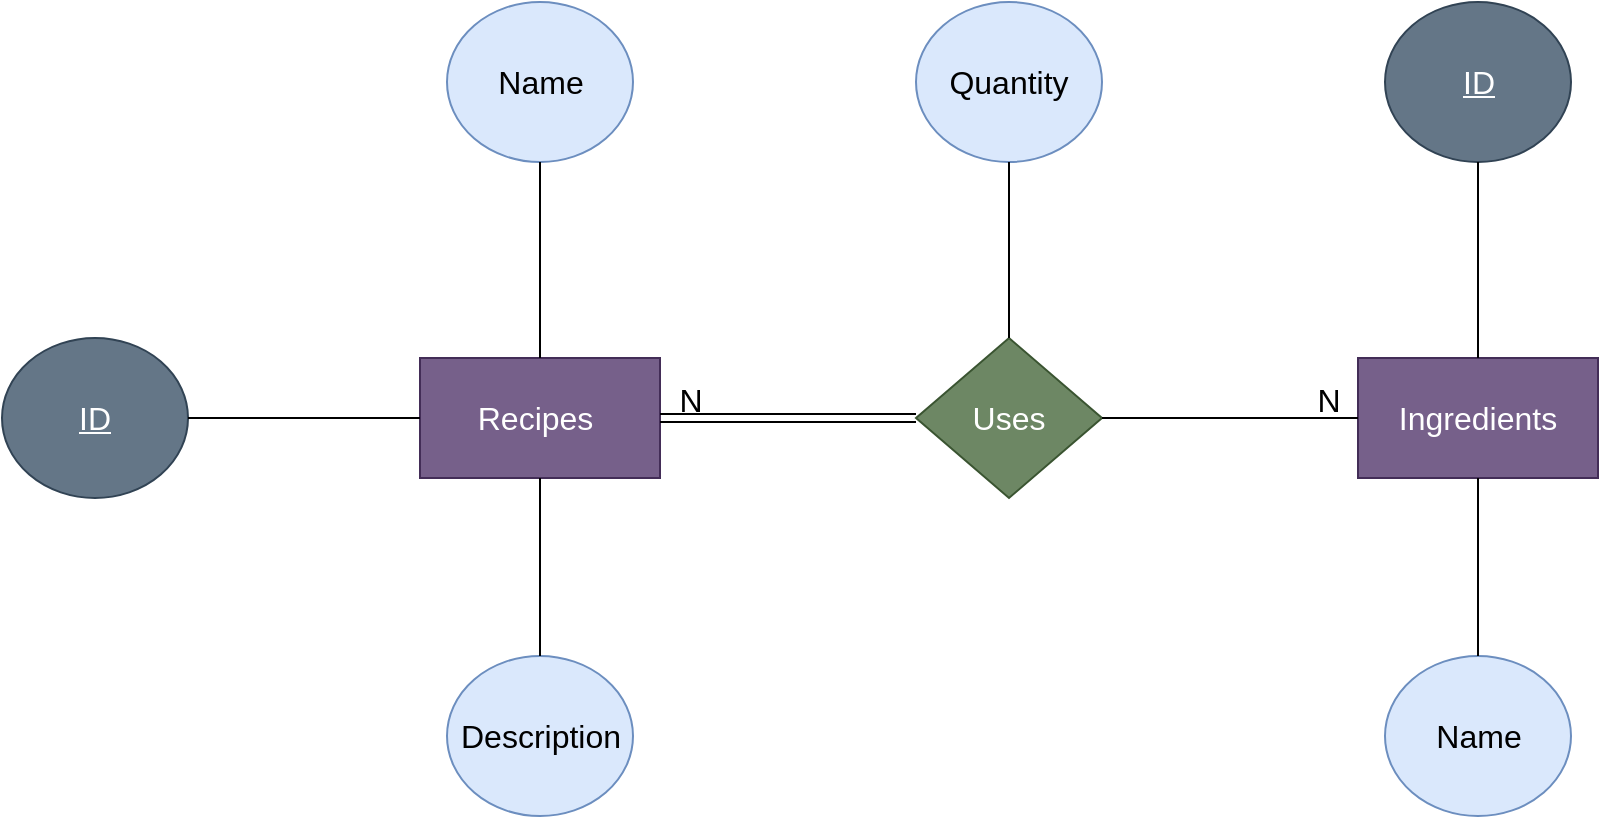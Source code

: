 <mxfile version="20.8.20" type="github">
  <diagram name="Page-1" id="kYTBX8MaGKBeX7traZqT">
    <mxGraphModel dx="954" dy="1014" grid="0" gridSize="10" guides="1" tooltips="1" connect="1" arrows="1" fold="1" page="0" pageScale="1" pageWidth="850" pageHeight="1100" math="0" shadow="0">
      <root>
        <mxCell id="0" />
        <mxCell id="1" parent="0" />
        <mxCell id="n_HK-TRqVyjULkaLpJLo-1" value="Recipes&amp;nbsp;" style="rounded=0;whiteSpace=wrap;html=1;fontSize=16;fillColor=#76608a;fontColor=#ffffff;strokeColor=#432D57;" vertex="1" parent="1">
          <mxGeometry x="423" y="170" width="120" height="60" as="geometry" />
        </mxCell>
        <mxCell id="n_HK-TRqVyjULkaLpJLo-2" value="Name" style="ellipse;whiteSpace=wrap;html=1;fontSize=16;rounded=0;fillColor=#dae8fc;strokeColor=#6c8ebf;" vertex="1" parent="1">
          <mxGeometry x="436.5" y="-8" width="93" height="80" as="geometry" />
        </mxCell>
        <mxCell id="n_HK-TRqVyjULkaLpJLo-8" value="Uses" style="rhombus;whiteSpace=wrap;html=1;fontSize=16;fillColor=#6d8764;strokeColor=#3A5431;fontColor=#ffffff;" vertex="1" parent="1">
          <mxGeometry x="671" y="160" width="93" height="80" as="geometry" />
        </mxCell>
        <mxCell id="n_HK-TRqVyjULkaLpJLo-9" value="Ingredients" style="rounded=0;whiteSpace=wrap;html=1;fontSize=16;fillColor=#76608a;fontColor=#ffffff;strokeColor=#432D57;" vertex="1" parent="1">
          <mxGeometry x="892" y="170" width="120" height="60" as="geometry" />
        </mxCell>
        <mxCell id="n_HK-TRqVyjULkaLpJLo-11" value="Name" style="ellipse;whiteSpace=wrap;html=1;fontSize=16;rounded=0;fillColor=#dae8fc;strokeColor=#6c8ebf;" vertex="1" parent="1">
          <mxGeometry x="905.5" y="319" width="93" height="80" as="geometry" />
        </mxCell>
        <mxCell id="n_HK-TRqVyjULkaLpJLo-12" value="Quantity" style="ellipse;whiteSpace=wrap;html=1;fontSize=16;rounded=0;fillColor=#dae8fc;strokeColor=#6c8ebf;" vertex="1" parent="1">
          <mxGeometry x="671" y="-8" width="93" height="80" as="geometry" />
        </mxCell>
        <mxCell id="n_HK-TRqVyjULkaLpJLo-13" value="&lt;u&gt;ID&lt;/u&gt;" style="ellipse;whiteSpace=wrap;html=1;fontSize=16;rounded=0;fillColor=#647687;fontColor=#ffffff;strokeColor=#314354;" vertex="1" parent="1">
          <mxGeometry x="905.5" y="-8" width="93" height="80" as="geometry" />
        </mxCell>
        <mxCell id="n_HK-TRqVyjULkaLpJLo-14" value="&lt;u&gt;ID&lt;/u&gt;" style="ellipse;whiteSpace=wrap;html=1;fontSize=16;rounded=0;fillColor=#647687;fontColor=#ffffff;strokeColor=#314354;" vertex="1" parent="1">
          <mxGeometry x="214" y="160" width="93" height="80" as="geometry" />
        </mxCell>
        <mxCell id="n_HK-TRqVyjULkaLpJLo-15" value="Description" style="ellipse;whiteSpace=wrap;html=1;fontSize=16;rounded=0;fillColor=#dae8fc;strokeColor=#6c8ebf;" vertex="1" parent="1">
          <mxGeometry x="436.5" y="319" width="93" height="80" as="geometry" />
        </mxCell>
        <mxCell id="n_HK-TRqVyjULkaLpJLo-16" value="" style="endArrow=none;html=1;rounded=0;fontSize=12;startSize=8;endSize=8;curved=1;exitX=1;exitY=0.5;exitDx=0;exitDy=0;entryX=0;entryY=0.5;entryDx=0;entryDy=0;" edge="1" parent="1" source="n_HK-TRqVyjULkaLpJLo-14" target="n_HK-TRqVyjULkaLpJLo-1">
          <mxGeometry width="50" height="50" relative="1" as="geometry">
            <mxPoint x="496" y="257" as="sourcePoint" />
            <mxPoint x="387" y="248" as="targetPoint" />
          </mxGeometry>
        </mxCell>
        <mxCell id="n_HK-TRqVyjULkaLpJLo-17" value="" style="endArrow=none;html=1;rounded=0;fontSize=12;startSize=8;endSize=8;curved=1;exitX=0.5;exitY=0;exitDx=0;exitDy=0;entryX=0.5;entryY=1;entryDx=0;entryDy=0;" edge="1" parent="1" source="n_HK-TRqVyjULkaLpJLo-1" target="n_HK-TRqVyjULkaLpJLo-2">
          <mxGeometry width="50" height="50" relative="1" as="geometry">
            <mxPoint x="482" y="153" as="sourcePoint" />
            <mxPoint x="598" y="153" as="targetPoint" />
          </mxGeometry>
        </mxCell>
        <mxCell id="n_HK-TRqVyjULkaLpJLo-18" value="" style="endArrow=none;html=1;rounded=0;fontSize=12;startSize=8;endSize=8;curved=1;entryX=0.5;entryY=1;entryDx=0;entryDy=0;exitX=0.5;exitY=0;exitDx=0;exitDy=0;" edge="1" parent="1" source="n_HK-TRqVyjULkaLpJLo-8" target="n_HK-TRqVyjULkaLpJLo-12">
          <mxGeometry width="50" height="50" relative="1" as="geometry">
            <mxPoint x="718" y="149" as="sourcePoint" />
            <mxPoint x="493" y="82" as="targetPoint" />
          </mxGeometry>
        </mxCell>
        <mxCell id="n_HK-TRqVyjULkaLpJLo-19" value="" style="endArrow=none;html=1;rounded=0;fontSize=12;startSize=8;endSize=8;curved=1;exitX=0.5;exitY=1;exitDx=0;exitDy=0;entryX=0.5;entryY=0;entryDx=0;entryDy=0;" edge="1" parent="1" source="n_HK-TRqVyjULkaLpJLo-1" target="n_HK-TRqVyjULkaLpJLo-15">
          <mxGeometry width="50" height="50" relative="1" as="geometry">
            <mxPoint x="503" y="190" as="sourcePoint" />
            <mxPoint x="503" y="92" as="targetPoint" />
          </mxGeometry>
        </mxCell>
        <mxCell id="n_HK-TRqVyjULkaLpJLo-20" value="" style="endArrow=none;html=1;rounded=0;fontSize=12;startSize=8;endSize=8;curved=1;entryX=0.5;entryY=1;entryDx=0;entryDy=0;exitX=0.5;exitY=0;exitDx=0;exitDy=0;" edge="1" parent="1" source="n_HK-TRqVyjULkaLpJLo-9" target="n_HK-TRqVyjULkaLpJLo-13">
          <mxGeometry width="50" height="50" relative="1" as="geometry">
            <mxPoint x="960" y="153" as="sourcePoint" />
            <mxPoint x="513" y="102" as="targetPoint" />
          </mxGeometry>
        </mxCell>
        <mxCell id="n_HK-TRqVyjULkaLpJLo-21" value="" style="endArrow=none;html=1;rounded=0;fontSize=12;startSize=8;endSize=8;curved=1;entryX=0.5;entryY=1;entryDx=0;entryDy=0;exitX=0.5;exitY=0;exitDx=0;exitDy=0;" edge="1" parent="1" source="n_HK-TRqVyjULkaLpJLo-11" target="n_HK-TRqVyjULkaLpJLo-9">
          <mxGeometry width="50" height="50" relative="1" as="geometry">
            <mxPoint x="962" y="180" as="sourcePoint" />
            <mxPoint x="962" y="82" as="targetPoint" />
          </mxGeometry>
        </mxCell>
        <mxCell id="n_HK-TRqVyjULkaLpJLo-22" value="" style="endArrow=none;html=1;rounded=0;fontSize=12;startSize=8;endSize=8;curved=1;entryX=1;entryY=0.5;entryDx=0;entryDy=0;exitX=0;exitY=0.5;exitDx=0;exitDy=0;" edge="1" parent="1" source="n_HK-TRqVyjULkaLpJLo-9" target="n_HK-TRqVyjULkaLpJLo-8">
          <mxGeometry width="50" height="50" relative="1" as="geometry">
            <mxPoint x="962" y="350" as="sourcePoint" />
            <mxPoint x="962" y="240" as="targetPoint" />
          </mxGeometry>
        </mxCell>
        <mxCell id="n_HK-TRqVyjULkaLpJLo-23" value="" style="shape=link;html=1;rounded=0;fontSize=12;startSize=8;endSize=8;curved=1;exitX=1;exitY=0.5;exitDx=0;exitDy=0;entryX=0;entryY=0.5;entryDx=0;entryDy=0;" edge="1" parent="1" source="n_HK-TRqVyjULkaLpJLo-1" target="n_HK-TRqVyjULkaLpJLo-8">
          <mxGeometry relative="1" as="geometry">
            <mxPoint x="701" y="236" as="sourcePoint" />
            <mxPoint x="861" y="236" as="targetPoint" />
          </mxGeometry>
        </mxCell>
        <mxCell id="n_HK-TRqVyjULkaLpJLo-24" value="" style="resizable=0;html=1;align=right;verticalAlign=bottom;fontSize=16;" connectable="0" vertex="1" parent="n_HK-TRqVyjULkaLpJLo-23">
          <mxGeometry x="1" relative="1" as="geometry" />
        </mxCell>
        <mxCell id="n_HK-TRqVyjULkaLpJLo-25" value="N" style="text;html=1;align=center;verticalAlign=middle;resizable=0;points=[];autosize=1;strokeColor=none;fillColor=none;fontSize=16;" vertex="1" parent="1">
          <mxGeometry x="543" y="175" width="30" height="31" as="geometry" />
        </mxCell>
        <mxCell id="n_HK-TRqVyjULkaLpJLo-26" value="N" style="text;html=1;align=center;verticalAlign=middle;resizable=0;points=[];autosize=1;strokeColor=none;fillColor=none;fontSize=16;" vertex="1" parent="1">
          <mxGeometry x="862" y="175" width="30" height="31" as="geometry" />
        </mxCell>
      </root>
    </mxGraphModel>
  </diagram>
</mxfile>
